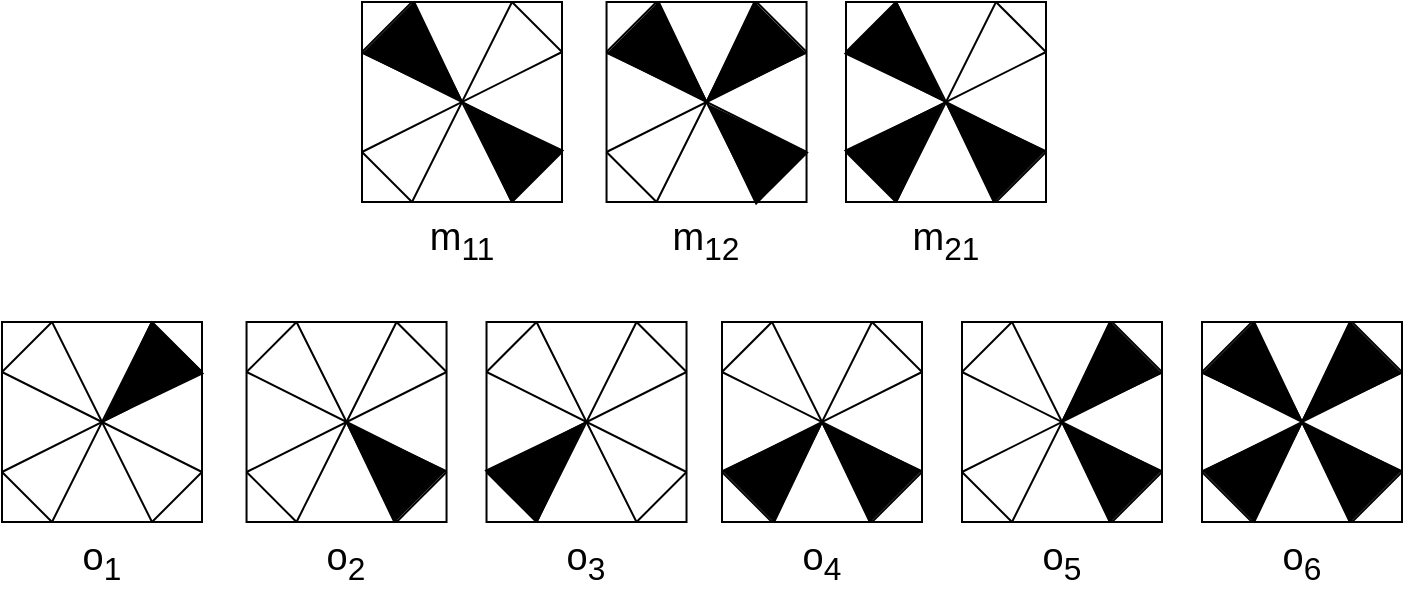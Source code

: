 <mxfile version="12.9.13" type="device"><diagram id="jksH0G1JqViHmrjZxsYp" name="Page-1"><mxGraphModel dx="768" dy="522" grid="1" gridSize="10" guides="1" tooltips="1" connect="1" arrows="1" fold="1" page="1" pageScale="1" pageWidth="827" pageHeight="1169" math="0" shadow="0"><root><mxCell id="0"/><mxCell id="1" parent="0"/><mxCell id="2w1THDsYjwJh16D_p9kK-1" value="" style="group" parent="1" vertex="1" connectable="0"><mxGeometry x="80" y="180" width="100.259" height="100" as="geometry"/></mxCell><mxCell id="I-WeOvQa9Y4Ec-B1qsH_-158" value="" style="group" parent="2w1THDsYjwJh16D_p9kK-1" vertex="1" connectable="0"><mxGeometry width="100.259" height="100" as="geometry"/></mxCell><mxCell id="I-WeOvQa9Y4Ec-B1qsH_-76" value="" style="whiteSpace=wrap;html=1;aspect=fixed;fillColor=none;" parent="I-WeOvQa9Y4Ec-B1qsH_-158" vertex="1"><mxGeometry width="100" height="100" as="geometry"/></mxCell><mxCell id="I-WeOvQa9Y4Ec-B1qsH_-77" value="" style="endArrow=none;html=1;entryX=1;entryY=0.25;entryDx=0;entryDy=0;exitX=0.75;exitY=0;exitDx=0;exitDy=0;" parent="I-WeOvQa9Y4Ec-B1qsH_-158" source="I-WeOvQa9Y4Ec-B1qsH_-76" target="I-WeOvQa9Y4Ec-B1qsH_-76" edge="1"><mxGeometry width="50" height="50" relative="1" as="geometry"><mxPoint x="90" y="210" as="sourcePoint"/><mxPoint x="140" y="160" as="targetPoint"/></mxGeometry></mxCell><mxCell id="I-WeOvQa9Y4Ec-B1qsH_-78" value="" style="endArrow=none;html=1;entryX=1;entryY=0.75;entryDx=0;entryDy=0;exitX=0.75;exitY=1;exitDx=0;exitDy=0;" parent="I-WeOvQa9Y4Ec-B1qsH_-158" source="I-WeOvQa9Y4Ec-B1qsH_-76" target="I-WeOvQa9Y4Ec-B1qsH_-76" edge="1"><mxGeometry width="50" height="50" relative="1" as="geometry"><mxPoint y="230" as="sourcePoint"/><mxPoint x="50" y="180" as="targetPoint"/></mxGeometry></mxCell><mxCell id="I-WeOvQa9Y4Ec-B1qsH_-79" value="" style="endArrow=none;html=1;entryX=0.25;entryY=1;entryDx=0;entryDy=0;exitX=0;exitY=0.75;exitDx=0;exitDy=0;" parent="I-WeOvQa9Y4Ec-B1qsH_-158" source="I-WeOvQa9Y4Ec-B1qsH_-76" target="I-WeOvQa9Y4Ec-B1qsH_-76" edge="1"><mxGeometry width="50" height="50" relative="1" as="geometry"><mxPoint x="30" y="260" as="sourcePoint"/><mxPoint x="80" y="210" as="targetPoint"/></mxGeometry></mxCell><mxCell id="I-WeOvQa9Y4Ec-B1qsH_-80" value="" style="endArrow=none;html=1;entryX=0.25;entryY=0;entryDx=0;entryDy=0;exitX=0;exitY=0.25;exitDx=0;exitDy=0;" parent="I-WeOvQa9Y4Ec-B1qsH_-158" source="I-WeOvQa9Y4Ec-B1qsH_-76" target="I-WeOvQa9Y4Ec-B1qsH_-76" edge="1"><mxGeometry width="50" height="50" relative="1" as="geometry"><mxPoint x="-10" y="270" as="sourcePoint"/><mxPoint x="40" y="220" as="targetPoint"/></mxGeometry></mxCell><mxCell id="I-WeOvQa9Y4Ec-B1qsH_-81" value="" style="endArrow=none;html=1;entryX=1;entryY=0.25;entryDx=0;entryDy=0;exitX=0;exitY=0.75;exitDx=0;exitDy=0;" parent="I-WeOvQa9Y4Ec-B1qsH_-158" source="I-WeOvQa9Y4Ec-B1qsH_-85" target="I-WeOvQa9Y4Ec-B1qsH_-76" edge="1"><mxGeometry width="50" height="50" relative="1" as="geometry"><mxPoint x="-90" y="260" as="sourcePoint"/><mxPoint x="-40" y="210" as="targetPoint"/></mxGeometry></mxCell><mxCell id="I-WeOvQa9Y4Ec-B1qsH_-82" value="" style="endArrow=none;html=1;entryX=0.75;entryY=0;entryDx=0;entryDy=0;exitX=0.25;exitY=1;exitDx=0;exitDy=0;" parent="I-WeOvQa9Y4Ec-B1qsH_-158" source="I-WeOvQa9Y4Ec-B1qsH_-76" target="I-WeOvQa9Y4Ec-B1qsH_-76" edge="1"><mxGeometry width="50" height="50" relative="1" as="geometry"><mxPoint x="-20" y="290" as="sourcePoint"/><mxPoint x="30" y="240" as="targetPoint"/></mxGeometry></mxCell><mxCell id="I-WeOvQa9Y4Ec-B1qsH_-83" value="" style="endArrow=none;html=1;entryX=0.25;entryY=0;entryDx=0;entryDy=0;exitX=0.75;exitY=1;exitDx=0;exitDy=0;" parent="I-WeOvQa9Y4Ec-B1qsH_-158" source="I-WeOvQa9Y4Ec-B1qsH_-76" target="I-WeOvQa9Y4Ec-B1qsH_-76" edge="1"><mxGeometry width="50" height="50" relative="1" as="geometry"><mxPoint x="-170" y="260" as="sourcePoint"/><mxPoint x="-120" y="210" as="targetPoint"/></mxGeometry></mxCell><mxCell id="I-WeOvQa9Y4Ec-B1qsH_-84" value="" style="endArrow=none;html=1;entryX=0;entryY=0.25;entryDx=0;entryDy=0;exitX=1;exitY=0.75;exitDx=0;exitDy=0;" parent="I-WeOvQa9Y4Ec-B1qsH_-158" source="I-WeOvQa9Y4Ec-B1qsH_-76" target="I-WeOvQa9Y4Ec-B1qsH_-76" edge="1"><mxGeometry width="50" height="50" relative="1" as="geometry"><mxPoint x="-50" y="310" as="sourcePoint"/><mxPoint y="260" as="targetPoint"/></mxGeometry></mxCell><mxCell id="I-WeOvQa9Y4Ec-B1qsH_-85" value="" style="triangle;whiteSpace=wrap;html=1;fillColor=#000000;rotation=135;" parent="I-WeOvQa9Y4Ec-B1qsH_-158" vertex="1"><mxGeometry x="44" y="13" width="51" height="36" as="geometry"/></mxCell><mxCell id="I-WeOvQa9Y4Ec-B1qsH_-86" value="" style="endArrow=none;html=1;entryX=1;entryY=0.25;entryDx=0;entryDy=0;exitX=0;exitY=0.75;exitDx=0;exitDy=0;" parent="I-WeOvQa9Y4Ec-B1qsH_-158" source="I-WeOvQa9Y4Ec-B1qsH_-76" target="I-WeOvQa9Y4Ec-B1qsH_-85" edge="1"><mxGeometry width="50" height="50" relative="1" as="geometry"><mxPoint y="75.0" as="sourcePoint"/><mxPoint x="100" y="25" as="targetPoint"/></mxGeometry></mxCell><mxCell id="2w1THDsYjwJh16D_p9kK-2" value="" style="group" parent="1" vertex="1" connectable="0"><mxGeometry x="202.27" y="180" width="100" height="100" as="geometry"/></mxCell><mxCell id="I-WeOvQa9Y4Ec-B1qsH_-157" value="" style="group" parent="2w1THDsYjwJh16D_p9kK-2" vertex="1" connectable="0"><mxGeometry width="100" height="100" as="geometry"/></mxCell><mxCell id="I-WeOvQa9Y4Ec-B1qsH_-87" value="" style="whiteSpace=wrap;html=1;aspect=fixed;fillColor=none;" parent="I-WeOvQa9Y4Ec-B1qsH_-157" vertex="1"><mxGeometry width="100" height="100" as="geometry"/></mxCell><mxCell id="I-WeOvQa9Y4Ec-B1qsH_-88" value="" style="endArrow=none;html=1;entryX=1;entryY=0.25;entryDx=0;entryDy=0;exitX=0.75;exitY=0;exitDx=0;exitDy=0;" parent="I-WeOvQa9Y4Ec-B1qsH_-157" source="I-WeOvQa9Y4Ec-B1qsH_-87" target="I-WeOvQa9Y4Ec-B1qsH_-87" edge="1"><mxGeometry width="50" height="50" relative="1" as="geometry"><mxPoint x="90" y="210" as="sourcePoint"/><mxPoint x="140" y="160" as="targetPoint"/></mxGeometry></mxCell><mxCell id="I-WeOvQa9Y4Ec-B1qsH_-89" value="" style="endArrow=none;html=1;entryX=1;entryY=0.75;entryDx=0;entryDy=0;exitX=0.75;exitY=1;exitDx=0;exitDy=0;" parent="I-WeOvQa9Y4Ec-B1qsH_-157" source="I-WeOvQa9Y4Ec-B1qsH_-87" target="I-WeOvQa9Y4Ec-B1qsH_-87" edge="1"><mxGeometry width="50" height="50" relative="1" as="geometry"><mxPoint y="230" as="sourcePoint"/><mxPoint x="50" y="180" as="targetPoint"/></mxGeometry></mxCell><mxCell id="I-WeOvQa9Y4Ec-B1qsH_-90" value="" style="endArrow=none;html=1;entryX=0.25;entryY=1;entryDx=0;entryDy=0;exitX=0;exitY=0.75;exitDx=0;exitDy=0;" parent="I-WeOvQa9Y4Ec-B1qsH_-157" source="I-WeOvQa9Y4Ec-B1qsH_-87" target="I-WeOvQa9Y4Ec-B1qsH_-87" edge="1"><mxGeometry width="50" height="50" relative="1" as="geometry"><mxPoint x="30" y="260" as="sourcePoint"/><mxPoint x="80" y="210" as="targetPoint"/></mxGeometry></mxCell><mxCell id="I-WeOvQa9Y4Ec-B1qsH_-91" value="" style="endArrow=none;html=1;entryX=0.25;entryY=0;entryDx=0;entryDy=0;exitX=0;exitY=0.25;exitDx=0;exitDy=0;" parent="I-WeOvQa9Y4Ec-B1qsH_-157" source="I-WeOvQa9Y4Ec-B1qsH_-87" target="I-WeOvQa9Y4Ec-B1qsH_-87" edge="1"><mxGeometry width="50" height="50" relative="1" as="geometry"><mxPoint x="-10" y="270" as="sourcePoint"/><mxPoint x="40" y="220" as="targetPoint"/></mxGeometry></mxCell><mxCell id="I-WeOvQa9Y4Ec-B1qsH_-92" value="" style="endArrow=none;html=1;entryX=1;entryY=0.25;entryDx=0;entryDy=0;exitX=0;exitY=0.75;exitDx=0;exitDy=0;" parent="I-WeOvQa9Y4Ec-B1qsH_-157" source="I-WeOvQa9Y4Ec-B1qsH_-87" target="I-WeOvQa9Y4Ec-B1qsH_-87" edge="1"><mxGeometry width="50" height="50" relative="1" as="geometry"><mxPoint x="-90" y="260" as="sourcePoint"/><mxPoint x="-40" y="210" as="targetPoint"/></mxGeometry></mxCell><mxCell id="I-WeOvQa9Y4Ec-B1qsH_-93" value="" style="endArrow=none;html=1;entryX=0.75;entryY=0;entryDx=0;entryDy=0;exitX=0.25;exitY=1;exitDx=0;exitDy=0;" parent="I-WeOvQa9Y4Ec-B1qsH_-157" source="I-WeOvQa9Y4Ec-B1qsH_-87" target="I-WeOvQa9Y4Ec-B1qsH_-87" edge="1"><mxGeometry width="50" height="50" relative="1" as="geometry"><mxPoint x="-20" y="290" as="sourcePoint"/><mxPoint x="30" y="240" as="targetPoint"/></mxGeometry></mxCell><mxCell id="I-WeOvQa9Y4Ec-B1qsH_-94" value="" style="endArrow=none;html=1;entryX=0.25;entryY=0;entryDx=0;entryDy=0;exitX=0.75;exitY=1;exitDx=0;exitDy=0;" parent="I-WeOvQa9Y4Ec-B1qsH_-157" source="I-WeOvQa9Y4Ec-B1qsH_-87" target="I-WeOvQa9Y4Ec-B1qsH_-87" edge="1"><mxGeometry width="50" height="50" relative="1" as="geometry"><mxPoint x="-170" y="260" as="sourcePoint"/><mxPoint x="-120" y="210" as="targetPoint"/></mxGeometry></mxCell><mxCell id="I-WeOvQa9Y4Ec-B1qsH_-95" value="" style="endArrow=none;html=1;entryX=0;entryY=0.25;entryDx=0;entryDy=0;exitX=1;exitY=0.75;exitDx=0;exitDy=0;" parent="I-WeOvQa9Y4Ec-B1qsH_-157" source="I-WeOvQa9Y4Ec-B1qsH_-87" target="I-WeOvQa9Y4Ec-B1qsH_-87" edge="1"><mxGeometry width="50" height="50" relative="1" as="geometry"><mxPoint x="-50" y="310" as="sourcePoint"/><mxPoint y="260" as="targetPoint"/></mxGeometry></mxCell><mxCell id="I-WeOvQa9Y4Ec-B1qsH_-99" value="" style="triangle;whiteSpace=wrap;html=1;fillColor=#000000;rotation=225;" parent="I-WeOvQa9Y4Ec-B1qsH_-157" vertex="1"><mxGeometry x="43" y="51" width="51" height="36" as="geometry"/></mxCell><mxCell id="2w1THDsYjwJh16D_p9kK-3" value="" style="group" parent="1" vertex="1" connectable="0"><mxGeometry x="322.001" y="180" width="100.259" height="100" as="geometry"/></mxCell><mxCell id="I-WeOvQa9Y4Ec-B1qsH_-156" value="" style="group" parent="2w1THDsYjwJh16D_p9kK-3" vertex="1" connectable="0"><mxGeometry width="100.259" height="100" as="geometry"/></mxCell><mxCell id="I-WeOvQa9Y4Ec-B1qsH_-100" value="" style="whiteSpace=wrap;html=1;aspect=fixed;fillColor=none;" parent="I-WeOvQa9Y4Ec-B1qsH_-156" vertex="1"><mxGeometry x="0.259" width="100" height="100" as="geometry"/></mxCell><mxCell id="I-WeOvQa9Y4Ec-B1qsH_-101" value="" style="endArrow=none;html=1;entryX=1;entryY=0.25;entryDx=0;entryDy=0;exitX=0.75;exitY=0;exitDx=0;exitDy=0;" parent="I-WeOvQa9Y4Ec-B1qsH_-156" source="I-WeOvQa9Y4Ec-B1qsH_-100" target="I-WeOvQa9Y4Ec-B1qsH_-100" edge="1"><mxGeometry width="50" height="50" relative="1" as="geometry"><mxPoint x="90.259" y="210" as="sourcePoint"/><mxPoint x="140.259" y="160" as="targetPoint"/></mxGeometry></mxCell><mxCell id="I-WeOvQa9Y4Ec-B1qsH_-102" value="" style="endArrow=none;html=1;entryX=1;entryY=0.75;entryDx=0;entryDy=0;exitX=0.75;exitY=1;exitDx=0;exitDy=0;" parent="I-WeOvQa9Y4Ec-B1qsH_-156" source="I-WeOvQa9Y4Ec-B1qsH_-100" target="I-WeOvQa9Y4Ec-B1qsH_-100" edge="1"><mxGeometry width="50" height="50" relative="1" as="geometry"><mxPoint x="0.259" y="230" as="sourcePoint"/><mxPoint x="50.259" y="180" as="targetPoint"/></mxGeometry></mxCell><mxCell id="I-WeOvQa9Y4Ec-B1qsH_-103" value="" style="endArrow=none;html=1;entryX=0.25;entryY=1;entryDx=0;entryDy=0;exitX=0;exitY=0.75;exitDx=0;exitDy=0;" parent="I-WeOvQa9Y4Ec-B1qsH_-156" source="I-WeOvQa9Y4Ec-B1qsH_-100" target="I-WeOvQa9Y4Ec-B1qsH_-100" edge="1"><mxGeometry width="50" height="50" relative="1" as="geometry"><mxPoint x="30.259" y="260" as="sourcePoint"/><mxPoint x="80.259" y="210" as="targetPoint"/></mxGeometry></mxCell><mxCell id="I-WeOvQa9Y4Ec-B1qsH_-104" value="" style="endArrow=none;html=1;entryX=0.25;entryY=0;entryDx=0;entryDy=0;exitX=0;exitY=0.25;exitDx=0;exitDy=0;" parent="I-WeOvQa9Y4Ec-B1qsH_-156" source="I-WeOvQa9Y4Ec-B1qsH_-100" target="I-WeOvQa9Y4Ec-B1qsH_-100" edge="1"><mxGeometry width="50" height="50" relative="1" as="geometry"><mxPoint x="-9.741" y="270" as="sourcePoint"/><mxPoint x="40.259" y="220" as="targetPoint"/></mxGeometry></mxCell><mxCell id="I-WeOvQa9Y4Ec-B1qsH_-105" value="" style="endArrow=none;html=1;entryX=1;entryY=0.25;entryDx=0;entryDy=0;exitX=0;exitY=0.75;exitDx=0;exitDy=0;" parent="I-WeOvQa9Y4Ec-B1qsH_-156" source="I-WeOvQa9Y4Ec-B1qsH_-100" target="I-WeOvQa9Y4Ec-B1qsH_-100" edge="1"><mxGeometry width="50" height="50" relative="1" as="geometry"><mxPoint x="-89.741" y="260" as="sourcePoint"/><mxPoint x="-39.741" y="210" as="targetPoint"/></mxGeometry></mxCell><mxCell id="I-WeOvQa9Y4Ec-B1qsH_-106" value="" style="endArrow=none;html=1;entryX=0.75;entryY=0;entryDx=0;entryDy=0;exitX=0.25;exitY=1;exitDx=0;exitDy=0;" parent="I-WeOvQa9Y4Ec-B1qsH_-156" source="I-WeOvQa9Y4Ec-B1qsH_-100" target="I-WeOvQa9Y4Ec-B1qsH_-100" edge="1"><mxGeometry width="50" height="50" relative="1" as="geometry"><mxPoint x="-19.741" y="290" as="sourcePoint"/><mxPoint x="30.259" y="240" as="targetPoint"/></mxGeometry></mxCell><mxCell id="I-WeOvQa9Y4Ec-B1qsH_-107" value="" style="endArrow=none;html=1;entryX=0.25;entryY=0;entryDx=0;entryDy=0;exitX=0.75;exitY=1;exitDx=0;exitDy=0;" parent="I-WeOvQa9Y4Ec-B1qsH_-156" source="I-WeOvQa9Y4Ec-B1qsH_-100" target="I-WeOvQa9Y4Ec-B1qsH_-100" edge="1"><mxGeometry width="50" height="50" relative="1" as="geometry"><mxPoint x="-169.741" y="260" as="sourcePoint"/><mxPoint x="-119.741" y="210" as="targetPoint"/></mxGeometry></mxCell><mxCell id="I-WeOvQa9Y4Ec-B1qsH_-108" value="" style="endArrow=none;html=1;entryX=0;entryY=0.25;entryDx=0;entryDy=0;exitX=1;exitY=0.75;exitDx=0;exitDy=0;" parent="I-WeOvQa9Y4Ec-B1qsH_-156" source="I-WeOvQa9Y4Ec-B1qsH_-100" target="I-WeOvQa9Y4Ec-B1qsH_-100" edge="1"><mxGeometry width="50" height="50" relative="1" as="geometry"><mxPoint x="-49.741" y="310" as="sourcePoint"/><mxPoint x="0.259" y="260" as="targetPoint"/></mxGeometry></mxCell><mxCell id="I-WeOvQa9Y4Ec-B1qsH_-109" value="" style="triangle;whiteSpace=wrap;html=1;fillColor=#000000;rotation=315;" parent="I-WeOvQa9Y4Ec-B1qsH_-156" vertex="1"><mxGeometry x="5.259" y="51" width="51" height="36" as="geometry"/></mxCell><mxCell id="2w1THDsYjwJh16D_p9kK-4" value="" style="group" parent="1" vertex="1" connectable="0"><mxGeometry x="440" y="180" width="100" height="100" as="geometry"/></mxCell><mxCell id="I-WeOvQa9Y4Ec-B1qsH_-159" value="" style="group" parent="2w1THDsYjwJh16D_p9kK-4" vertex="1" connectable="0"><mxGeometry width="100" height="100" as="geometry"/></mxCell><mxCell id="I-WeOvQa9Y4Ec-B1qsH_-111" value="" style="whiteSpace=wrap;html=1;aspect=fixed;fillColor=none;" parent="I-WeOvQa9Y4Ec-B1qsH_-159" vertex="1"><mxGeometry width="100" height="100" as="geometry"/></mxCell><mxCell id="I-WeOvQa9Y4Ec-B1qsH_-112" value="" style="endArrow=none;html=1;entryX=1;entryY=0.25;entryDx=0;entryDy=0;exitX=0.75;exitY=0;exitDx=0;exitDy=0;" parent="I-WeOvQa9Y4Ec-B1qsH_-159" source="I-WeOvQa9Y4Ec-B1qsH_-111" target="I-WeOvQa9Y4Ec-B1qsH_-111" edge="1"><mxGeometry width="50" height="50" relative="1" as="geometry"><mxPoint x="90" y="210" as="sourcePoint"/><mxPoint x="140" y="160" as="targetPoint"/></mxGeometry></mxCell><mxCell id="I-WeOvQa9Y4Ec-B1qsH_-113" value="" style="endArrow=none;html=1;entryX=1;entryY=0.75;entryDx=0;entryDy=0;exitX=0.75;exitY=1;exitDx=0;exitDy=0;" parent="I-WeOvQa9Y4Ec-B1qsH_-159" source="I-WeOvQa9Y4Ec-B1qsH_-111" target="I-WeOvQa9Y4Ec-B1qsH_-111" edge="1"><mxGeometry width="50" height="50" relative="1" as="geometry"><mxPoint y="230" as="sourcePoint"/><mxPoint x="50" y="180" as="targetPoint"/></mxGeometry></mxCell><mxCell id="I-WeOvQa9Y4Ec-B1qsH_-114" value="" style="endArrow=none;html=1;entryX=0.25;entryY=1;entryDx=0;entryDy=0;exitX=0;exitY=0.75;exitDx=0;exitDy=0;" parent="I-WeOvQa9Y4Ec-B1qsH_-159" source="I-WeOvQa9Y4Ec-B1qsH_-111" target="I-WeOvQa9Y4Ec-B1qsH_-111" edge="1"><mxGeometry width="50" height="50" relative="1" as="geometry"><mxPoint x="30" y="260" as="sourcePoint"/><mxPoint x="80" y="210" as="targetPoint"/></mxGeometry></mxCell><mxCell id="I-WeOvQa9Y4Ec-B1qsH_-115" value="" style="endArrow=none;html=1;entryX=0.25;entryY=0;entryDx=0;entryDy=0;exitX=0;exitY=0.25;exitDx=0;exitDy=0;" parent="I-WeOvQa9Y4Ec-B1qsH_-159" source="I-WeOvQa9Y4Ec-B1qsH_-111" target="I-WeOvQa9Y4Ec-B1qsH_-111" edge="1"><mxGeometry width="50" height="50" relative="1" as="geometry"><mxPoint x="-10" y="270" as="sourcePoint"/><mxPoint x="40" y="220" as="targetPoint"/></mxGeometry></mxCell><mxCell id="I-WeOvQa9Y4Ec-B1qsH_-116" value="" style="endArrow=none;html=1;entryX=1;entryY=0.25;entryDx=0;entryDy=0;exitX=0;exitY=0.75;exitDx=0;exitDy=0;" parent="I-WeOvQa9Y4Ec-B1qsH_-159" source="I-WeOvQa9Y4Ec-B1qsH_-111" target="I-WeOvQa9Y4Ec-B1qsH_-111" edge="1"><mxGeometry width="50" height="50" relative="1" as="geometry"><mxPoint x="-90" y="260" as="sourcePoint"/><mxPoint x="-40" y="210" as="targetPoint"/></mxGeometry></mxCell><mxCell id="I-WeOvQa9Y4Ec-B1qsH_-117" value="" style="endArrow=none;html=1;entryX=0.75;entryY=0;entryDx=0;entryDy=0;exitX=0.25;exitY=1;exitDx=0;exitDy=0;" parent="I-WeOvQa9Y4Ec-B1qsH_-159" source="I-WeOvQa9Y4Ec-B1qsH_-111" target="I-WeOvQa9Y4Ec-B1qsH_-111" edge="1"><mxGeometry width="50" height="50" relative="1" as="geometry"><mxPoint x="-20" y="290" as="sourcePoint"/><mxPoint x="30" y="240" as="targetPoint"/></mxGeometry></mxCell><mxCell id="I-WeOvQa9Y4Ec-B1qsH_-118" value="" style="endArrow=none;html=1;entryX=0.25;entryY=0;entryDx=0;entryDy=0;exitX=0.75;exitY=1;exitDx=0;exitDy=0;" parent="I-WeOvQa9Y4Ec-B1qsH_-159" source="I-WeOvQa9Y4Ec-B1qsH_-111" target="I-WeOvQa9Y4Ec-B1qsH_-111" edge="1"><mxGeometry width="50" height="50" relative="1" as="geometry"><mxPoint x="-170" y="260" as="sourcePoint"/><mxPoint x="-120" y="210" as="targetPoint"/></mxGeometry></mxCell><mxCell id="I-WeOvQa9Y4Ec-B1qsH_-119" value="" style="endArrow=none;html=1;entryX=0;entryY=0.25;entryDx=0;entryDy=0;exitX=1;exitY=0.75;exitDx=0;exitDy=0;" parent="I-WeOvQa9Y4Ec-B1qsH_-159" source="I-WeOvQa9Y4Ec-B1qsH_-111" target="I-WeOvQa9Y4Ec-B1qsH_-111" edge="1"><mxGeometry width="50" height="50" relative="1" as="geometry"><mxPoint x="-50" y="310" as="sourcePoint"/><mxPoint y="260" as="targetPoint"/></mxGeometry></mxCell><mxCell id="I-WeOvQa9Y4Ec-B1qsH_-122" value="" style="triangle;whiteSpace=wrap;html=1;fillColor=#000000;rotation=315;" parent="I-WeOvQa9Y4Ec-B1qsH_-159" vertex="1"><mxGeometry x="6" y="51" width="51" height="36" as="geometry"/></mxCell><mxCell id="I-WeOvQa9Y4Ec-B1qsH_-123" value="" style="triangle;whiteSpace=wrap;html=1;fillColor=#000000;rotation=225;" parent="I-WeOvQa9Y4Ec-B1qsH_-159" vertex="1"><mxGeometry x="43" y="51" width="51" height="36" as="geometry"/></mxCell><mxCell id="2w1THDsYjwJh16D_p9kK-5" value="" style="group" parent="1" vertex="1" connectable="0"><mxGeometry x="560" y="180" width="100" height="100" as="geometry"/></mxCell><mxCell id="I-WeOvQa9Y4Ec-B1qsH_-160" value="" style="group" parent="2w1THDsYjwJh16D_p9kK-5" vertex="1" connectable="0"><mxGeometry width="100" height="100" as="geometry"/></mxCell><mxCell id="I-WeOvQa9Y4Ec-B1qsH_-124" value="" style="whiteSpace=wrap;html=1;aspect=fixed;fillColor=none;" parent="I-WeOvQa9Y4Ec-B1qsH_-160" vertex="1"><mxGeometry width="100" height="100" as="geometry"/></mxCell><mxCell id="I-WeOvQa9Y4Ec-B1qsH_-125" value="" style="endArrow=none;html=1;entryX=1;entryY=0.25;entryDx=0;entryDy=0;exitX=0.75;exitY=0;exitDx=0;exitDy=0;" parent="I-WeOvQa9Y4Ec-B1qsH_-160" source="I-WeOvQa9Y4Ec-B1qsH_-124" target="I-WeOvQa9Y4Ec-B1qsH_-124" edge="1"><mxGeometry width="50" height="50" relative="1" as="geometry"><mxPoint x="90" y="210" as="sourcePoint"/><mxPoint x="140" y="160" as="targetPoint"/></mxGeometry></mxCell><mxCell id="I-WeOvQa9Y4Ec-B1qsH_-126" value="" style="endArrow=none;html=1;entryX=1;entryY=0.75;entryDx=0;entryDy=0;exitX=0.75;exitY=1;exitDx=0;exitDy=0;" parent="I-WeOvQa9Y4Ec-B1qsH_-160" source="I-WeOvQa9Y4Ec-B1qsH_-124" target="I-WeOvQa9Y4Ec-B1qsH_-124" edge="1"><mxGeometry width="50" height="50" relative="1" as="geometry"><mxPoint y="230" as="sourcePoint"/><mxPoint x="50" y="180" as="targetPoint"/></mxGeometry></mxCell><mxCell id="I-WeOvQa9Y4Ec-B1qsH_-127" value="" style="endArrow=none;html=1;entryX=0.25;entryY=1;entryDx=0;entryDy=0;exitX=0;exitY=0.75;exitDx=0;exitDy=0;" parent="I-WeOvQa9Y4Ec-B1qsH_-160" source="I-WeOvQa9Y4Ec-B1qsH_-124" target="I-WeOvQa9Y4Ec-B1qsH_-124" edge="1"><mxGeometry width="50" height="50" relative="1" as="geometry"><mxPoint x="30" y="260" as="sourcePoint"/><mxPoint x="80" y="210" as="targetPoint"/></mxGeometry></mxCell><mxCell id="I-WeOvQa9Y4Ec-B1qsH_-128" value="" style="endArrow=none;html=1;entryX=0.25;entryY=0;entryDx=0;entryDy=0;exitX=0;exitY=0.25;exitDx=0;exitDy=0;" parent="I-WeOvQa9Y4Ec-B1qsH_-160" source="I-WeOvQa9Y4Ec-B1qsH_-124" target="I-WeOvQa9Y4Ec-B1qsH_-124" edge="1"><mxGeometry width="50" height="50" relative="1" as="geometry"><mxPoint x="-10" y="270" as="sourcePoint"/><mxPoint x="40" y="220" as="targetPoint"/></mxGeometry></mxCell><mxCell id="I-WeOvQa9Y4Ec-B1qsH_-129" value="" style="endArrow=none;html=1;entryX=1;entryY=0.25;entryDx=0;entryDy=0;exitX=0;exitY=0.75;exitDx=0;exitDy=0;" parent="I-WeOvQa9Y4Ec-B1qsH_-160" source="I-WeOvQa9Y4Ec-B1qsH_-124" target="I-WeOvQa9Y4Ec-B1qsH_-124" edge="1"><mxGeometry width="50" height="50" relative="1" as="geometry"><mxPoint x="-90" y="260" as="sourcePoint"/><mxPoint x="-40" y="210" as="targetPoint"/></mxGeometry></mxCell><mxCell id="I-WeOvQa9Y4Ec-B1qsH_-130" value="" style="endArrow=none;html=1;entryX=0.75;entryY=0;entryDx=0;entryDy=0;exitX=0.25;exitY=1;exitDx=0;exitDy=0;" parent="I-WeOvQa9Y4Ec-B1qsH_-160" source="I-WeOvQa9Y4Ec-B1qsH_-124" target="I-WeOvQa9Y4Ec-B1qsH_-124" edge="1"><mxGeometry width="50" height="50" relative="1" as="geometry"><mxPoint x="-20" y="290" as="sourcePoint"/><mxPoint x="30" y="240" as="targetPoint"/></mxGeometry></mxCell><mxCell id="I-WeOvQa9Y4Ec-B1qsH_-131" value="" style="endArrow=none;html=1;entryX=0.25;entryY=0;entryDx=0;entryDy=0;exitX=0.75;exitY=1;exitDx=0;exitDy=0;" parent="I-WeOvQa9Y4Ec-B1qsH_-160" source="I-WeOvQa9Y4Ec-B1qsH_-124" target="I-WeOvQa9Y4Ec-B1qsH_-124" edge="1"><mxGeometry width="50" height="50" relative="1" as="geometry"><mxPoint x="-170" y="260" as="sourcePoint"/><mxPoint x="-120" y="210" as="targetPoint"/></mxGeometry></mxCell><mxCell id="I-WeOvQa9Y4Ec-B1qsH_-132" value="" style="endArrow=none;html=1;entryX=0;entryY=0.25;entryDx=0;entryDy=0;exitX=1;exitY=0.75;exitDx=0;exitDy=0;" parent="I-WeOvQa9Y4Ec-B1qsH_-160" source="I-WeOvQa9Y4Ec-B1qsH_-124" target="I-WeOvQa9Y4Ec-B1qsH_-124" edge="1"><mxGeometry width="50" height="50" relative="1" as="geometry"><mxPoint x="-50" y="310" as="sourcePoint"/><mxPoint y="260" as="targetPoint"/></mxGeometry></mxCell><mxCell id="I-WeOvQa9Y4Ec-B1qsH_-134" value="" style="triangle;whiteSpace=wrap;html=1;fillColor=#000000;rotation=135;" parent="I-WeOvQa9Y4Ec-B1qsH_-160" vertex="1"><mxGeometry x="43" y="13" width="51" height="36" as="geometry"/></mxCell><mxCell id="I-WeOvQa9Y4Ec-B1qsH_-136" value="" style="triangle;whiteSpace=wrap;html=1;fillColor=#000000;rotation=225;" parent="I-WeOvQa9Y4Ec-B1qsH_-160" vertex="1"><mxGeometry x="43" y="51" width="51" height="36" as="geometry"/></mxCell><mxCell id="2w1THDsYjwJh16D_p9kK-6" value="" style="group" parent="1" vertex="1" connectable="0"><mxGeometry x="680" y="180" width="100" height="100" as="geometry"/></mxCell><mxCell id="I-WeOvQa9Y4Ec-B1qsH_-161" value="" style="group" parent="2w1THDsYjwJh16D_p9kK-6" vertex="1" connectable="0"><mxGeometry width="100" height="100" as="geometry"/></mxCell><mxCell id="I-WeOvQa9Y4Ec-B1qsH_-137" value="" style="whiteSpace=wrap;html=1;aspect=fixed;fillColor=none;" parent="I-WeOvQa9Y4Ec-B1qsH_-161" vertex="1"><mxGeometry width="100" height="100" as="geometry"/></mxCell><mxCell id="I-WeOvQa9Y4Ec-B1qsH_-138" value="" style="endArrow=none;html=1;entryX=1;entryY=0.25;entryDx=0;entryDy=0;exitX=0.75;exitY=0;exitDx=0;exitDy=0;" parent="I-WeOvQa9Y4Ec-B1qsH_-161" source="I-WeOvQa9Y4Ec-B1qsH_-137" target="I-WeOvQa9Y4Ec-B1qsH_-137" edge="1"><mxGeometry width="50" height="50" relative="1" as="geometry"><mxPoint x="90" y="210" as="sourcePoint"/><mxPoint x="140" y="160" as="targetPoint"/></mxGeometry></mxCell><mxCell id="I-WeOvQa9Y4Ec-B1qsH_-139" value="" style="endArrow=none;html=1;entryX=1;entryY=0.75;entryDx=0;entryDy=0;exitX=0.75;exitY=1;exitDx=0;exitDy=0;" parent="I-WeOvQa9Y4Ec-B1qsH_-161" source="I-WeOvQa9Y4Ec-B1qsH_-137" target="I-WeOvQa9Y4Ec-B1qsH_-137" edge="1"><mxGeometry width="50" height="50" relative="1" as="geometry"><mxPoint y="230" as="sourcePoint"/><mxPoint x="50" y="180" as="targetPoint"/></mxGeometry></mxCell><mxCell id="I-WeOvQa9Y4Ec-B1qsH_-140" value="" style="endArrow=none;html=1;entryX=0.25;entryY=1;entryDx=0;entryDy=0;exitX=0;exitY=0.75;exitDx=0;exitDy=0;" parent="I-WeOvQa9Y4Ec-B1qsH_-161" source="I-WeOvQa9Y4Ec-B1qsH_-137" target="I-WeOvQa9Y4Ec-B1qsH_-137" edge="1"><mxGeometry width="50" height="50" relative="1" as="geometry"><mxPoint x="30" y="260" as="sourcePoint"/><mxPoint x="80" y="210" as="targetPoint"/></mxGeometry></mxCell><mxCell id="I-WeOvQa9Y4Ec-B1qsH_-141" value="" style="endArrow=none;html=1;entryX=0.25;entryY=0;entryDx=0;entryDy=0;exitX=0;exitY=0.25;exitDx=0;exitDy=0;" parent="I-WeOvQa9Y4Ec-B1qsH_-161" source="I-WeOvQa9Y4Ec-B1qsH_-137" target="I-WeOvQa9Y4Ec-B1qsH_-137" edge="1"><mxGeometry width="50" height="50" relative="1" as="geometry"><mxPoint x="-10" y="270" as="sourcePoint"/><mxPoint x="40" y="220" as="targetPoint"/></mxGeometry></mxCell><mxCell id="I-WeOvQa9Y4Ec-B1qsH_-142" value="" style="endArrow=none;html=1;entryX=1;entryY=0.25;entryDx=0;entryDy=0;exitX=0;exitY=0.75;exitDx=0;exitDy=0;" parent="I-WeOvQa9Y4Ec-B1qsH_-161" source="I-WeOvQa9Y4Ec-B1qsH_-137" target="I-WeOvQa9Y4Ec-B1qsH_-137" edge="1"><mxGeometry width="50" height="50" relative="1" as="geometry"><mxPoint x="-90" y="260" as="sourcePoint"/><mxPoint x="-40" y="210" as="targetPoint"/></mxGeometry></mxCell><mxCell id="I-WeOvQa9Y4Ec-B1qsH_-143" value="" style="endArrow=none;html=1;entryX=0.75;entryY=0;entryDx=0;entryDy=0;exitX=0.25;exitY=1;exitDx=0;exitDy=0;" parent="I-WeOvQa9Y4Ec-B1qsH_-161" source="I-WeOvQa9Y4Ec-B1qsH_-137" target="I-WeOvQa9Y4Ec-B1qsH_-137" edge="1"><mxGeometry width="50" height="50" relative="1" as="geometry"><mxPoint x="-20" y="290" as="sourcePoint"/><mxPoint x="30" y="240" as="targetPoint"/></mxGeometry></mxCell><mxCell id="I-WeOvQa9Y4Ec-B1qsH_-144" value="" style="endArrow=none;html=1;entryX=0.25;entryY=0;entryDx=0;entryDy=0;exitX=0.75;exitY=1;exitDx=0;exitDy=0;" parent="I-WeOvQa9Y4Ec-B1qsH_-161" source="I-WeOvQa9Y4Ec-B1qsH_-137" target="I-WeOvQa9Y4Ec-B1qsH_-137" edge="1"><mxGeometry width="50" height="50" relative="1" as="geometry"><mxPoint x="-170" y="260" as="sourcePoint"/><mxPoint x="-120" y="210" as="targetPoint"/></mxGeometry></mxCell><mxCell id="I-WeOvQa9Y4Ec-B1qsH_-145" value="" style="endArrow=none;html=1;entryX=0;entryY=0.25;entryDx=0;entryDy=0;exitX=1;exitY=0.75;exitDx=0;exitDy=0;" parent="I-WeOvQa9Y4Ec-B1qsH_-161" source="I-WeOvQa9Y4Ec-B1qsH_-137" target="I-WeOvQa9Y4Ec-B1qsH_-137" edge="1"><mxGeometry width="50" height="50" relative="1" as="geometry"><mxPoint x="-50" y="310" as="sourcePoint"/><mxPoint y="260" as="targetPoint"/></mxGeometry></mxCell><mxCell id="I-WeOvQa9Y4Ec-B1qsH_-146" value="a" style="triangle;whiteSpace=wrap;html=1;fillColor=#000000;rotation=45;" parent="I-WeOvQa9Y4Ec-B1qsH_-161" vertex="1"><mxGeometry x="6" y="13" width="51" height="36" as="geometry"/></mxCell><mxCell id="I-WeOvQa9Y4Ec-B1qsH_-147" value="" style="triangle;whiteSpace=wrap;html=1;fillColor=#000000;rotation=135;" parent="I-WeOvQa9Y4Ec-B1qsH_-161" vertex="1"><mxGeometry x="43" y="13" width="51" height="36" as="geometry"/></mxCell><mxCell id="I-WeOvQa9Y4Ec-B1qsH_-148" value="" style="triangle;whiteSpace=wrap;html=1;fillColor=#000000;rotation=315;" parent="I-WeOvQa9Y4Ec-B1qsH_-161" vertex="1"><mxGeometry x="6" y="51" width="51" height="36" as="geometry"/></mxCell><mxCell id="I-WeOvQa9Y4Ec-B1qsH_-149" value="" style="triangle;whiteSpace=wrap;html=1;fillColor=#000000;rotation=225;" parent="I-WeOvQa9Y4Ec-B1qsH_-161" vertex="1"><mxGeometry x="43" y="51" width="51" height="36" as="geometry"/></mxCell><mxCell id="2w1THDsYjwJh16D_p9kK-7" value="" style="group" parent="1" vertex="1" connectable="0"><mxGeometry x="260" y="20" width="100" height="100" as="geometry"/></mxCell><mxCell id="I-WeOvQa9Y4Ec-B1qsH_-154" value="" style="group" parent="2w1THDsYjwJh16D_p9kK-7" vertex="1" connectable="0"><mxGeometry width="100" height="100" as="geometry"/></mxCell><mxCell id="I-WeOvQa9Y4Ec-B1qsH_-1" value="" style="whiteSpace=wrap;html=1;aspect=fixed;fillColor=none;" parent="I-WeOvQa9Y4Ec-B1qsH_-154" vertex="1"><mxGeometry width="100" height="100" as="geometry"/></mxCell><mxCell id="I-WeOvQa9Y4Ec-B1qsH_-5" value="" style="endArrow=none;html=1;entryX=1;entryY=0.25;entryDx=0;entryDy=0;exitX=0.75;exitY=0;exitDx=0;exitDy=0;" parent="I-WeOvQa9Y4Ec-B1qsH_-154" source="I-WeOvQa9Y4Ec-B1qsH_-1" target="I-WeOvQa9Y4Ec-B1qsH_-1" edge="1"><mxGeometry width="50" height="50" relative="1" as="geometry"><mxPoint x="90" y="210" as="sourcePoint"/><mxPoint x="140" y="160" as="targetPoint"/></mxGeometry></mxCell><mxCell id="I-WeOvQa9Y4Ec-B1qsH_-7" value="" style="endArrow=none;html=1;entryX=1;entryY=0.75;entryDx=0;entryDy=0;exitX=0.75;exitY=1;exitDx=0;exitDy=0;" parent="I-WeOvQa9Y4Ec-B1qsH_-154" source="I-WeOvQa9Y4Ec-B1qsH_-1" target="I-WeOvQa9Y4Ec-B1qsH_-1" edge="1"><mxGeometry width="50" height="50" relative="1" as="geometry"><mxPoint y="230" as="sourcePoint"/><mxPoint x="50" y="180" as="targetPoint"/></mxGeometry></mxCell><mxCell id="I-WeOvQa9Y4Ec-B1qsH_-8" value="" style="endArrow=none;html=1;entryX=0.25;entryY=1;entryDx=0;entryDy=0;exitX=0;exitY=0.75;exitDx=0;exitDy=0;" parent="I-WeOvQa9Y4Ec-B1qsH_-154" source="I-WeOvQa9Y4Ec-B1qsH_-1" target="I-WeOvQa9Y4Ec-B1qsH_-1" edge="1"><mxGeometry width="50" height="50" relative="1" as="geometry"><mxPoint x="30" y="260" as="sourcePoint"/><mxPoint x="80" y="210" as="targetPoint"/></mxGeometry></mxCell><mxCell id="I-WeOvQa9Y4Ec-B1qsH_-9" value="" style="endArrow=none;html=1;entryX=0.25;entryY=0;entryDx=0;entryDy=0;exitX=0;exitY=0.25;exitDx=0;exitDy=0;" parent="I-WeOvQa9Y4Ec-B1qsH_-154" source="I-WeOvQa9Y4Ec-B1qsH_-1" target="I-WeOvQa9Y4Ec-B1qsH_-1" edge="1"><mxGeometry width="50" height="50" relative="1" as="geometry"><mxPoint x="-10" y="270" as="sourcePoint"/><mxPoint x="40" y="220" as="targetPoint"/></mxGeometry></mxCell><mxCell id="I-WeOvQa9Y4Ec-B1qsH_-10" value="" style="endArrow=none;html=1;entryX=1;entryY=0.25;entryDx=0;entryDy=0;exitX=0;exitY=0.75;exitDx=0;exitDy=0;" parent="I-WeOvQa9Y4Ec-B1qsH_-154" source="I-WeOvQa9Y4Ec-B1qsH_-1" target="I-WeOvQa9Y4Ec-B1qsH_-1" edge="1"><mxGeometry width="50" height="50" relative="1" as="geometry"><mxPoint x="-90" y="260" as="sourcePoint"/><mxPoint x="-40" y="210" as="targetPoint"/></mxGeometry></mxCell><mxCell id="I-WeOvQa9Y4Ec-B1qsH_-12" value="" style="endArrow=none;html=1;entryX=0.75;entryY=0;entryDx=0;entryDy=0;exitX=0.25;exitY=1;exitDx=0;exitDy=0;" parent="I-WeOvQa9Y4Ec-B1qsH_-154" source="I-WeOvQa9Y4Ec-B1qsH_-1" target="I-WeOvQa9Y4Ec-B1qsH_-1" edge="1"><mxGeometry width="50" height="50" relative="1" as="geometry"><mxPoint x="-20" y="290" as="sourcePoint"/><mxPoint x="30" y="240" as="targetPoint"/></mxGeometry></mxCell><mxCell id="I-WeOvQa9Y4Ec-B1qsH_-13" value="" style="endArrow=none;html=1;entryX=0.25;entryY=0;entryDx=0;entryDy=0;exitX=0.75;exitY=1;exitDx=0;exitDy=0;" parent="I-WeOvQa9Y4Ec-B1qsH_-154" source="I-WeOvQa9Y4Ec-B1qsH_-1" target="I-WeOvQa9Y4Ec-B1qsH_-1" edge="1"><mxGeometry width="50" height="50" relative="1" as="geometry"><mxPoint x="-170" y="260" as="sourcePoint"/><mxPoint x="-120" y="210" as="targetPoint"/></mxGeometry></mxCell><mxCell id="I-WeOvQa9Y4Ec-B1qsH_-14" value="" style="endArrow=none;html=1;entryX=0;entryY=0.25;entryDx=0;entryDy=0;exitX=1;exitY=0.75;exitDx=0;exitDy=0;" parent="I-WeOvQa9Y4Ec-B1qsH_-154" source="I-WeOvQa9Y4Ec-B1qsH_-1" target="I-WeOvQa9Y4Ec-B1qsH_-1" edge="1"><mxGeometry width="50" height="50" relative="1" as="geometry"><mxPoint x="-50" y="310" as="sourcePoint"/><mxPoint y="260" as="targetPoint"/></mxGeometry></mxCell><mxCell id="I-WeOvQa9Y4Ec-B1qsH_-25" value="" style="triangle;whiteSpace=wrap;html=1;fillColor=#000000;rotation=45;" parent="I-WeOvQa9Y4Ec-B1qsH_-154" vertex="1"><mxGeometry x="6" y="13" width="51" height="36" as="geometry"/></mxCell><mxCell id="r-uwJ1VdcPBdilDFutK_-1" value="" style="triangle;whiteSpace=wrap;html=1;fillColor=#000000;rotation=225;" vertex="1" parent="I-WeOvQa9Y4Ec-B1qsH_-154"><mxGeometry x="44" y="51" width="51" height="36" as="geometry"/></mxCell><mxCell id="2w1THDsYjwJh16D_p9kK-8" value="" style="group" parent="1" vertex="1" connectable="0"><mxGeometry x="382.27" y="20" width="100" height="100" as="geometry"/></mxCell><mxCell id="I-WeOvQa9Y4Ec-B1qsH_-153" value="" style="group" parent="2w1THDsYjwJh16D_p9kK-8" vertex="1" connectable="0"><mxGeometry width="100" height="100" as="geometry"/></mxCell><mxCell id="I-WeOvQa9Y4Ec-B1qsH_-48" value="" style="whiteSpace=wrap;html=1;aspect=fixed;fillColor=none;" parent="I-WeOvQa9Y4Ec-B1qsH_-153" vertex="1"><mxGeometry width="100" height="100" as="geometry"/></mxCell><mxCell id="I-WeOvQa9Y4Ec-B1qsH_-49" value="" style="endArrow=none;html=1;entryX=1;entryY=0.25;entryDx=0;entryDy=0;exitX=0.75;exitY=0;exitDx=0;exitDy=0;" parent="I-WeOvQa9Y4Ec-B1qsH_-153" source="I-WeOvQa9Y4Ec-B1qsH_-48" target="I-WeOvQa9Y4Ec-B1qsH_-48" edge="1"><mxGeometry width="50" height="50" relative="1" as="geometry"><mxPoint x="90" y="210" as="sourcePoint"/><mxPoint x="140" y="160" as="targetPoint"/></mxGeometry></mxCell><mxCell id="I-WeOvQa9Y4Ec-B1qsH_-50" value="" style="endArrow=none;html=1;entryX=1;entryY=0.75;entryDx=0;entryDy=0;exitX=0.75;exitY=1;exitDx=0;exitDy=0;" parent="I-WeOvQa9Y4Ec-B1qsH_-153" source="I-WeOvQa9Y4Ec-B1qsH_-48" target="I-WeOvQa9Y4Ec-B1qsH_-48" edge="1"><mxGeometry width="50" height="50" relative="1" as="geometry"><mxPoint y="230" as="sourcePoint"/><mxPoint x="50" y="180" as="targetPoint"/></mxGeometry></mxCell><mxCell id="I-WeOvQa9Y4Ec-B1qsH_-51" value="" style="endArrow=none;html=1;entryX=0.25;entryY=1;entryDx=0;entryDy=0;exitX=0;exitY=0.75;exitDx=0;exitDy=0;" parent="I-WeOvQa9Y4Ec-B1qsH_-153" source="I-WeOvQa9Y4Ec-B1qsH_-48" target="I-WeOvQa9Y4Ec-B1qsH_-48" edge="1"><mxGeometry width="50" height="50" relative="1" as="geometry"><mxPoint x="30" y="260" as="sourcePoint"/><mxPoint x="80" y="210" as="targetPoint"/></mxGeometry></mxCell><mxCell id="I-WeOvQa9Y4Ec-B1qsH_-52" value="" style="endArrow=none;html=1;entryX=0.25;entryY=0;entryDx=0;entryDy=0;exitX=0;exitY=0.25;exitDx=0;exitDy=0;" parent="I-WeOvQa9Y4Ec-B1qsH_-153" source="I-WeOvQa9Y4Ec-B1qsH_-48" target="I-WeOvQa9Y4Ec-B1qsH_-48" edge="1"><mxGeometry width="50" height="50" relative="1" as="geometry"><mxPoint x="-10" y="270" as="sourcePoint"/><mxPoint x="40" y="220" as="targetPoint"/></mxGeometry></mxCell><mxCell id="I-WeOvQa9Y4Ec-B1qsH_-53" value="" style="endArrow=none;html=1;entryX=1;entryY=0.25;entryDx=0;entryDy=0;exitX=0;exitY=0.75;exitDx=0;exitDy=0;" parent="I-WeOvQa9Y4Ec-B1qsH_-153" source="I-WeOvQa9Y4Ec-B1qsH_-48" target="I-WeOvQa9Y4Ec-B1qsH_-48" edge="1"><mxGeometry width="50" height="50" relative="1" as="geometry"><mxPoint x="-90" y="260" as="sourcePoint"/><mxPoint x="-40" y="210" as="targetPoint"/></mxGeometry></mxCell><mxCell id="I-WeOvQa9Y4Ec-B1qsH_-54" value="" style="endArrow=none;html=1;entryX=0.75;entryY=0;entryDx=0;entryDy=0;exitX=0.25;exitY=1;exitDx=0;exitDy=0;" parent="I-WeOvQa9Y4Ec-B1qsH_-153" source="I-WeOvQa9Y4Ec-B1qsH_-48" target="I-WeOvQa9Y4Ec-B1qsH_-48" edge="1"><mxGeometry width="50" height="50" relative="1" as="geometry"><mxPoint x="-20" y="290" as="sourcePoint"/><mxPoint x="30" y="240" as="targetPoint"/></mxGeometry></mxCell><mxCell id="I-WeOvQa9Y4Ec-B1qsH_-55" value="" style="endArrow=none;html=1;entryX=0.25;entryY=0;entryDx=0;entryDy=0;exitX=0.75;exitY=1;exitDx=0;exitDy=0;" parent="I-WeOvQa9Y4Ec-B1qsH_-153" source="I-WeOvQa9Y4Ec-B1qsH_-48" target="I-WeOvQa9Y4Ec-B1qsH_-48" edge="1"><mxGeometry width="50" height="50" relative="1" as="geometry"><mxPoint x="-170" y="260" as="sourcePoint"/><mxPoint x="-120" y="210" as="targetPoint"/></mxGeometry></mxCell><mxCell id="I-WeOvQa9Y4Ec-B1qsH_-56" value="" style="endArrow=none;html=1;entryX=0;entryY=0.25;entryDx=0;entryDy=0;exitX=1;exitY=0.75;exitDx=0;exitDy=0;" parent="I-WeOvQa9Y4Ec-B1qsH_-153" source="I-WeOvQa9Y4Ec-B1qsH_-48" target="I-WeOvQa9Y4Ec-B1qsH_-48" edge="1"><mxGeometry width="50" height="50" relative="1" as="geometry"><mxPoint x="-50" y="310" as="sourcePoint"/><mxPoint y="260" as="targetPoint"/></mxGeometry></mxCell><mxCell id="I-WeOvQa9Y4Ec-B1qsH_-66" value="a" style="triangle;whiteSpace=wrap;html=1;fillColor=#000000;rotation=45;" parent="I-WeOvQa9Y4Ec-B1qsH_-153" vertex="1"><mxGeometry x="6" y="13" width="51" height="36" as="geometry"/></mxCell><mxCell id="I-WeOvQa9Y4Ec-B1qsH_-67" value="" style="triangle;whiteSpace=wrap;html=1;fillColor=#000000;rotation=135;" parent="I-WeOvQa9Y4Ec-B1qsH_-153" vertex="1"><mxGeometry x="43" y="13" width="51" height="36" as="geometry"/></mxCell><mxCell id="r-uwJ1VdcPBdilDFutK_-2" value="" style="triangle;whiteSpace=wrap;html=1;fillColor=#000000;rotation=225;" vertex="1" parent="I-WeOvQa9Y4Ec-B1qsH_-153"><mxGeometry x="44" y="52" width="51" height="36" as="geometry"/></mxCell><mxCell id="2w1THDsYjwJh16D_p9kK-9" value="" style="group" parent="1" vertex="1" connectable="0"><mxGeometry x="501.741" y="20" width="100.259" height="100" as="geometry"/></mxCell><mxCell id="I-WeOvQa9Y4Ec-B1qsH_-155" value="" style="group" parent="2w1THDsYjwJh16D_p9kK-9" vertex="1" connectable="0"><mxGeometry width="100.259" height="100" as="geometry"/></mxCell><mxCell id="I-WeOvQa9Y4Ec-B1qsH_-37" value="" style="whiteSpace=wrap;html=1;aspect=fixed;fillColor=none;" parent="I-WeOvQa9Y4Ec-B1qsH_-155" vertex="1"><mxGeometry x="0.259" width="100" height="100" as="geometry"/></mxCell><mxCell id="I-WeOvQa9Y4Ec-B1qsH_-38" value="" style="endArrow=none;html=1;entryX=1;entryY=0.25;entryDx=0;entryDy=0;exitX=0.75;exitY=0;exitDx=0;exitDy=0;" parent="I-WeOvQa9Y4Ec-B1qsH_-155" source="I-WeOvQa9Y4Ec-B1qsH_-37" target="I-WeOvQa9Y4Ec-B1qsH_-37" edge="1"><mxGeometry width="50" height="50" relative="1" as="geometry"><mxPoint x="90.259" y="210" as="sourcePoint"/><mxPoint x="140.259" y="160" as="targetPoint"/></mxGeometry></mxCell><mxCell id="I-WeOvQa9Y4Ec-B1qsH_-39" value="" style="endArrow=none;html=1;entryX=1;entryY=0.75;entryDx=0;entryDy=0;exitX=0.75;exitY=1;exitDx=0;exitDy=0;" parent="I-WeOvQa9Y4Ec-B1qsH_-155" source="I-WeOvQa9Y4Ec-B1qsH_-37" target="I-WeOvQa9Y4Ec-B1qsH_-37" edge="1"><mxGeometry width="50" height="50" relative="1" as="geometry"><mxPoint x="0.259" y="230" as="sourcePoint"/><mxPoint x="50.259" y="180" as="targetPoint"/></mxGeometry></mxCell><mxCell id="I-WeOvQa9Y4Ec-B1qsH_-40" value="" style="endArrow=none;html=1;entryX=0.25;entryY=1;entryDx=0;entryDy=0;exitX=0;exitY=0.75;exitDx=0;exitDy=0;" parent="I-WeOvQa9Y4Ec-B1qsH_-155" source="I-WeOvQa9Y4Ec-B1qsH_-37" target="I-WeOvQa9Y4Ec-B1qsH_-37" edge="1"><mxGeometry width="50" height="50" relative="1" as="geometry"><mxPoint x="30.259" y="260" as="sourcePoint"/><mxPoint x="80.259" y="210" as="targetPoint"/></mxGeometry></mxCell><mxCell id="I-WeOvQa9Y4Ec-B1qsH_-41" value="" style="endArrow=none;html=1;entryX=0.25;entryY=0;entryDx=0;entryDy=0;exitX=0;exitY=0.25;exitDx=0;exitDy=0;" parent="I-WeOvQa9Y4Ec-B1qsH_-155" source="I-WeOvQa9Y4Ec-B1qsH_-37" target="I-WeOvQa9Y4Ec-B1qsH_-37" edge="1"><mxGeometry width="50" height="50" relative="1" as="geometry"><mxPoint x="-9.741" y="270" as="sourcePoint"/><mxPoint x="40.259" y="220" as="targetPoint"/></mxGeometry></mxCell><mxCell id="I-WeOvQa9Y4Ec-B1qsH_-42" value="" style="endArrow=none;html=1;entryX=1;entryY=0.25;entryDx=0;entryDy=0;exitX=0;exitY=0.75;exitDx=0;exitDy=0;" parent="I-WeOvQa9Y4Ec-B1qsH_-155" source="I-WeOvQa9Y4Ec-B1qsH_-37" target="I-WeOvQa9Y4Ec-B1qsH_-37" edge="1"><mxGeometry width="50" height="50" relative="1" as="geometry"><mxPoint x="-89.741" y="260" as="sourcePoint"/><mxPoint x="-39.741" y="210" as="targetPoint"/></mxGeometry></mxCell><mxCell id="I-WeOvQa9Y4Ec-B1qsH_-43" value="" style="endArrow=none;html=1;entryX=0.75;entryY=0;entryDx=0;entryDy=0;exitX=0.25;exitY=1;exitDx=0;exitDy=0;" parent="I-WeOvQa9Y4Ec-B1qsH_-155" source="I-WeOvQa9Y4Ec-B1qsH_-37" target="I-WeOvQa9Y4Ec-B1qsH_-37" edge="1"><mxGeometry width="50" height="50" relative="1" as="geometry"><mxPoint x="-19.741" y="290" as="sourcePoint"/><mxPoint x="30.259" y="240" as="targetPoint"/></mxGeometry></mxCell><mxCell id="I-WeOvQa9Y4Ec-B1qsH_-44" value="" style="endArrow=none;html=1;entryX=0.25;entryY=0;entryDx=0;entryDy=0;exitX=0.75;exitY=1;exitDx=0;exitDy=0;" parent="I-WeOvQa9Y4Ec-B1qsH_-155" source="I-WeOvQa9Y4Ec-B1qsH_-37" target="I-WeOvQa9Y4Ec-B1qsH_-37" edge="1"><mxGeometry width="50" height="50" relative="1" as="geometry"><mxPoint x="-169.741" y="260" as="sourcePoint"/><mxPoint x="-119.741" y="210" as="targetPoint"/></mxGeometry></mxCell><mxCell id="I-WeOvQa9Y4Ec-B1qsH_-45" value="" style="endArrow=none;html=1;entryX=0;entryY=0.25;entryDx=0;entryDy=0;exitX=1;exitY=0.75;exitDx=0;exitDy=0;" parent="I-WeOvQa9Y4Ec-B1qsH_-155" source="I-WeOvQa9Y4Ec-B1qsH_-37" target="I-WeOvQa9Y4Ec-B1qsH_-37" edge="1"><mxGeometry width="50" height="50" relative="1" as="geometry"><mxPoint x="-49.741" y="310" as="sourcePoint"/><mxPoint x="0.259" y="260" as="targetPoint"/></mxGeometry></mxCell><mxCell id="I-WeOvQa9Y4Ec-B1qsH_-68" value="" style="triangle;whiteSpace=wrap;html=1;fillColor=#000000;rotation=315;" parent="I-WeOvQa9Y4Ec-B1qsH_-155" vertex="1"><mxGeometry x="5.259" y="51" width="51" height="36" as="geometry"/></mxCell><mxCell id="I-WeOvQa9Y4Ec-B1qsH_-69" value="" style="triangle;whiteSpace=wrap;html=1;fillColor=#000000;rotation=45;" parent="I-WeOvQa9Y4Ec-B1qsH_-155" vertex="1"><mxGeometry x="5.259" y="13" width="51" height="36" as="geometry"/></mxCell><mxCell id="r-uwJ1VdcPBdilDFutK_-3" value="" style="triangle;whiteSpace=wrap;html=1;fillColor=#000000;rotation=225;" vertex="1" parent="I-WeOvQa9Y4Ec-B1qsH_-155"><mxGeometry x="43.259" y="51" width="51" height="36" as="geometry"/></mxCell><mxCell id="2w1THDsYjwJh16D_p9kK-10" value="&lt;font style=&quot;font-size: 19px&quot;&gt;m&lt;sub&gt;11&lt;/sub&gt;&lt;/font&gt;" style="text;html=1;strokeColor=none;fillColor=none;align=center;verticalAlign=middle;whiteSpace=wrap;rounded=0;" parent="1" vertex="1"><mxGeometry x="290" y="130" width="40" height="20" as="geometry"/></mxCell><mxCell id="2w1THDsYjwJh16D_p9kK-11" value="&lt;span style=&quot;font-size: 19px&quot;&gt;o&lt;sub&gt;1&lt;/sub&gt;&lt;/span&gt;" style="text;html=1;strokeColor=none;fillColor=none;align=center;verticalAlign=middle;whiteSpace=wrap;rounded=0;" parent="1" vertex="1"><mxGeometry x="110.13" y="290" width="40" height="20" as="geometry"/></mxCell><mxCell id="2w1THDsYjwJh16D_p9kK-12" value="&lt;font style=&quot;font-size: 19px&quot;&gt;m&lt;sub&gt;12&lt;/sub&gt;&lt;/font&gt;" style="text;html=1;strokeColor=none;fillColor=none;align=center;verticalAlign=middle;whiteSpace=wrap;rounded=0;" parent="1" vertex="1"><mxGeometry x="412.27" y="130" width="40" height="20" as="geometry"/></mxCell><mxCell id="2w1THDsYjwJh16D_p9kK-13" value="&lt;font style=&quot;font-size: 19px&quot;&gt;m&lt;sub&gt;21&lt;/sub&gt;&lt;/font&gt;" style="text;html=1;strokeColor=none;fillColor=none;align=center;verticalAlign=middle;whiteSpace=wrap;rounded=0;" parent="1" vertex="1"><mxGeometry x="531.87" y="130" width="40" height="20" as="geometry"/></mxCell><mxCell id="2w1THDsYjwJh16D_p9kK-14" value="&lt;span style=&quot;font-size: 19px&quot;&gt;o&lt;sub&gt;2&lt;/sub&gt;&lt;/span&gt;" style="text;html=1;strokeColor=none;fillColor=none;align=center;verticalAlign=middle;whiteSpace=wrap;rounded=0;" parent="1" vertex="1"><mxGeometry x="232.27" y="290" width="40" height="20" as="geometry"/></mxCell><mxCell id="2w1THDsYjwJh16D_p9kK-15" value="&lt;span style=&quot;font-size: 19px&quot;&gt;o&lt;sub&gt;3&lt;/sub&gt;&lt;/span&gt;" style="text;html=1;strokeColor=none;fillColor=none;align=center;verticalAlign=middle;whiteSpace=wrap;rounded=0;" parent="1" vertex="1"><mxGeometry x="352.13" y="290" width="40" height="20" as="geometry"/></mxCell><mxCell id="2w1THDsYjwJh16D_p9kK-16" value="&lt;span style=&quot;font-size: 19px&quot;&gt;o&lt;sub&gt;4&lt;/sub&gt;&lt;/span&gt;" style="text;html=1;strokeColor=none;fillColor=none;align=center;verticalAlign=middle;whiteSpace=wrap;rounded=0;" parent="1" vertex="1"><mxGeometry x="470" y="290" width="40" height="20" as="geometry"/></mxCell><mxCell id="2w1THDsYjwJh16D_p9kK-17" value="&lt;span style=&quot;font-size: 19px&quot;&gt;o&lt;sub&gt;5&lt;/sub&gt;&lt;/span&gt;" style="text;html=1;strokeColor=none;fillColor=none;align=center;verticalAlign=middle;whiteSpace=wrap;rounded=0;" parent="1" vertex="1"><mxGeometry x="590" y="290" width="40" height="20" as="geometry"/></mxCell><mxCell id="2w1THDsYjwJh16D_p9kK-18" value="&lt;span style=&quot;font-size: 19px&quot;&gt;o&lt;sub&gt;6&lt;/sub&gt;&lt;/span&gt;" style="text;html=1;strokeColor=none;fillColor=none;align=center;verticalAlign=middle;whiteSpace=wrap;rounded=0;" parent="1" vertex="1"><mxGeometry x="710" y="290" width="40" height="20" as="geometry"/></mxCell></root></mxGraphModel></diagram></mxfile>